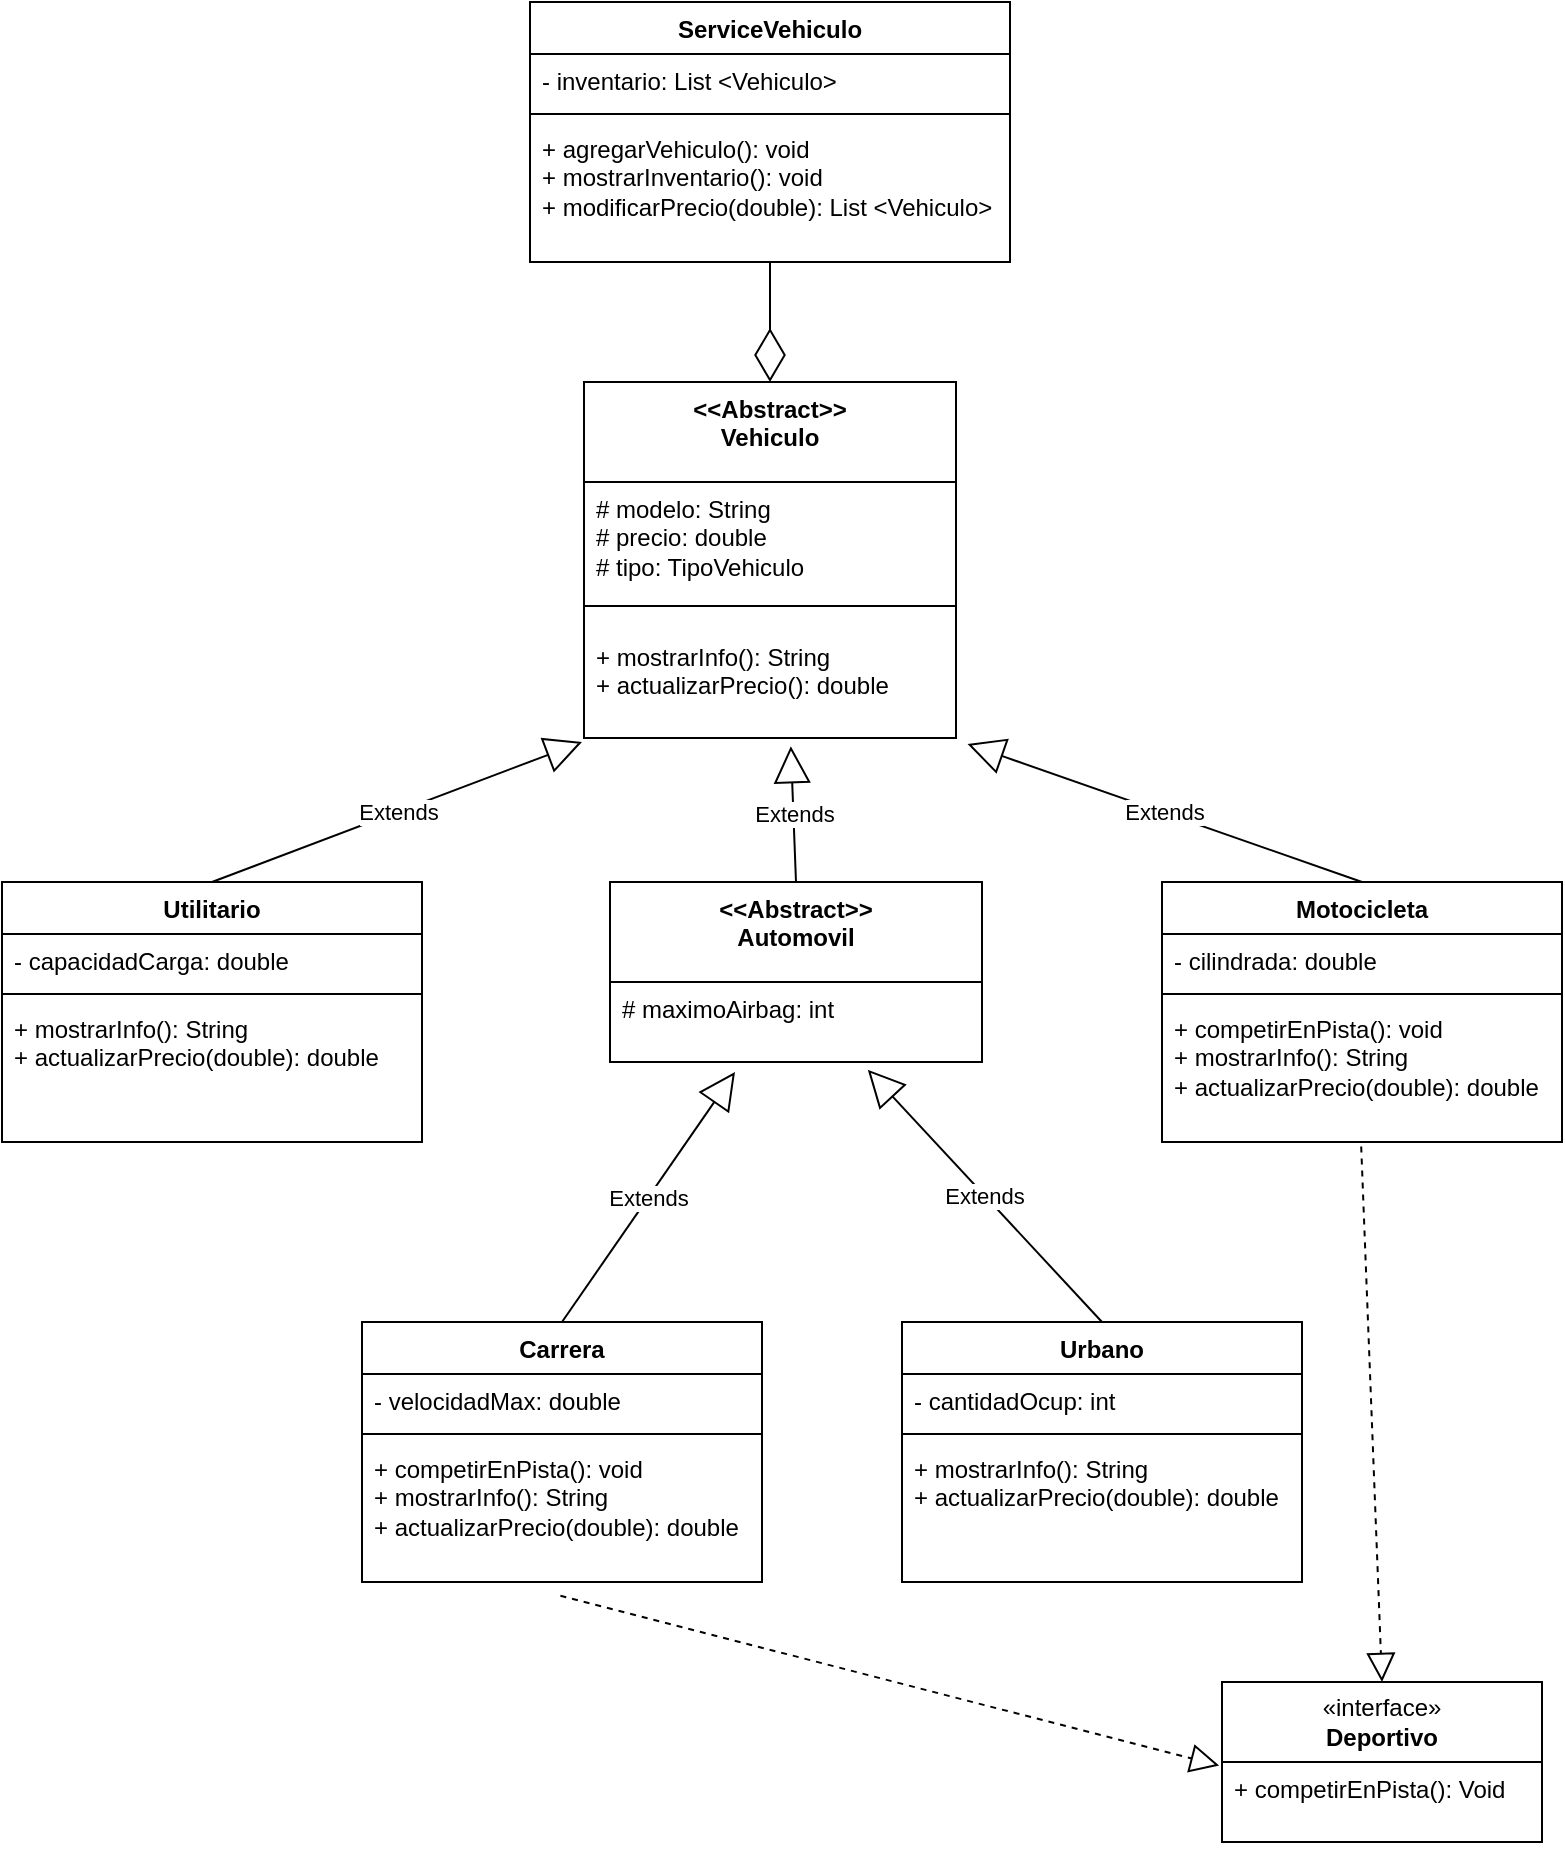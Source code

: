 <mxfile version="24.7.15">
  <diagram name="Página-1" id="x1hI2ux44L_oSpZ-0_-K">
    <mxGraphModel dx="1735" dy="1949" grid="1" gridSize="10" guides="1" tooltips="1" connect="1" arrows="1" fold="1" page="1" pageScale="1" pageWidth="827" pageHeight="1169" math="0" shadow="0">
      <root>
        <mxCell id="0" />
        <mxCell id="1" parent="0" />
        <mxCell id="y5vXElkAQ2uAgiDjMxOz-1" value="ServiceVehiculo" style="swimlane;fontStyle=1;align=center;verticalAlign=top;childLayout=stackLayout;horizontal=1;startSize=26;horizontalStack=0;resizeParent=1;resizeParentMax=0;resizeLast=0;collapsible=1;marginBottom=0;whiteSpace=wrap;html=1;" vertex="1" parent="1">
          <mxGeometry x="294" y="-1150" width="240" height="130" as="geometry">
            <mxRectangle x="294" y="-1150" width="130" height="30" as="alternateBounds" />
          </mxGeometry>
        </mxCell>
        <mxCell id="y5vXElkAQ2uAgiDjMxOz-2" value="- inventario: List &amp;lt;Vehiculo&amp;gt;" style="text;strokeColor=none;fillColor=none;align=left;verticalAlign=top;spacingLeft=4;spacingRight=4;overflow=hidden;rotatable=0;points=[[0,0.5],[1,0.5]];portConstraint=eastwest;whiteSpace=wrap;html=1;" vertex="1" parent="y5vXElkAQ2uAgiDjMxOz-1">
          <mxGeometry y="26" width="240" height="26" as="geometry" />
        </mxCell>
        <mxCell id="y5vXElkAQ2uAgiDjMxOz-3" value="" style="line;strokeWidth=1;fillColor=none;align=left;verticalAlign=middle;spacingTop=-1;spacingLeft=3;spacingRight=3;rotatable=0;labelPosition=right;points=[];portConstraint=eastwest;strokeColor=inherit;" vertex="1" parent="y5vXElkAQ2uAgiDjMxOz-1">
          <mxGeometry y="52" width="240" height="8" as="geometry" />
        </mxCell>
        <mxCell id="y5vXElkAQ2uAgiDjMxOz-4" value="+ agregarVehiculo(): void&lt;div&gt;+ mostrarInventario(): void&lt;/div&gt;&lt;div&gt;+ modificarPrecio(double): List &amp;lt;Vehiculo&amp;gt;&lt;/div&gt;" style="text;strokeColor=none;fillColor=none;align=left;verticalAlign=top;spacingLeft=4;spacingRight=4;overflow=hidden;rotatable=0;points=[[0,0.5],[1,0.5]];portConstraint=eastwest;whiteSpace=wrap;html=1;" vertex="1" parent="y5vXElkAQ2uAgiDjMxOz-1">
          <mxGeometry y="60" width="240" height="70" as="geometry" />
        </mxCell>
        <mxCell id="y5vXElkAQ2uAgiDjMxOz-5" value="&lt;div&gt;&lt;span style=&quot;background-color: initial;&quot;&gt;&amp;lt;&amp;lt;Abstract&amp;gt;&amp;gt;&lt;/span&gt;&lt;/div&gt;&lt;div&gt;&lt;span style=&quot;background-color: initial;&quot;&gt;Vehiculo&lt;/span&gt;&lt;br&gt;&lt;/div&gt;" style="swimlane;fontStyle=1;align=center;verticalAlign=top;childLayout=stackLayout;horizontal=1;startSize=50;horizontalStack=0;resizeParent=1;resizeParentMax=0;resizeLast=0;collapsible=1;marginBottom=0;whiteSpace=wrap;html=1;" vertex="1" parent="1">
          <mxGeometry x="321" y="-960" width="186" height="178" as="geometry" />
        </mxCell>
        <mxCell id="y5vXElkAQ2uAgiDjMxOz-6" value="# modelo: String&lt;div&gt;# precio: double&lt;/div&gt;&lt;div&gt;# tipo: TipoVehiculo&lt;/div&gt;" style="text;strokeColor=none;fillColor=none;align=left;verticalAlign=top;spacingLeft=4;spacingRight=4;overflow=hidden;rotatable=0;points=[[0,0.5],[1,0.5]];portConstraint=eastwest;whiteSpace=wrap;html=1;" vertex="1" parent="y5vXElkAQ2uAgiDjMxOz-5">
          <mxGeometry y="50" width="186" height="50" as="geometry" />
        </mxCell>
        <mxCell id="y5vXElkAQ2uAgiDjMxOz-7" value="" style="line;strokeWidth=1;fillColor=none;align=left;verticalAlign=middle;spacingTop=-1;spacingLeft=3;spacingRight=3;rotatable=0;labelPosition=right;points=[];portConstraint=eastwest;strokeColor=inherit;" vertex="1" parent="y5vXElkAQ2uAgiDjMxOz-5">
          <mxGeometry y="100" width="186" height="24" as="geometry" />
        </mxCell>
        <mxCell id="y5vXElkAQ2uAgiDjMxOz-8" value="+ mostrarInfo(): String&lt;div&gt;+ actualizarPrecio(): double&lt;/div&gt;" style="text;strokeColor=none;fillColor=none;align=left;verticalAlign=top;spacingLeft=4;spacingRight=4;overflow=hidden;rotatable=0;points=[[0,0.5],[1,0.5]];portConstraint=eastwest;whiteSpace=wrap;html=1;" vertex="1" parent="y5vXElkAQ2uAgiDjMxOz-5">
          <mxGeometry y="124" width="186" height="54" as="geometry" />
        </mxCell>
        <mxCell id="y5vXElkAQ2uAgiDjMxOz-9" value="Utilitario" style="swimlane;fontStyle=1;align=center;verticalAlign=top;childLayout=stackLayout;horizontal=1;startSize=26;horizontalStack=0;resizeParent=1;resizeParentMax=0;resizeLast=0;collapsible=1;marginBottom=0;whiteSpace=wrap;html=1;" vertex="1" parent="1">
          <mxGeometry x="30" y="-710" width="210" height="130" as="geometry" />
        </mxCell>
        <mxCell id="y5vXElkAQ2uAgiDjMxOz-10" value="- capacidadCarga: double" style="text;strokeColor=none;fillColor=none;align=left;verticalAlign=top;spacingLeft=4;spacingRight=4;overflow=hidden;rotatable=0;points=[[0,0.5],[1,0.5]];portConstraint=eastwest;whiteSpace=wrap;html=1;" vertex="1" parent="y5vXElkAQ2uAgiDjMxOz-9">
          <mxGeometry y="26" width="210" height="26" as="geometry" />
        </mxCell>
        <mxCell id="y5vXElkAQ2uAgiDjMxOz-11" value="" style="line;strokeWidth=1;fillColor=none;align=left;verticalAlign=middle;spacingTop=-1;spacingLeft=3;spacingRight=3;rotatable=0;labelPosition=right;points=[];portConstraint=eastwest;strokeColor=inherit;" vertex="1" parent="y5vXElkAQ2uAgiDjMxOz-9">
          <mxGeometry y="52" width="210" height="8" as="geometry" />
        </mxCell>
        <mxCell id="y5vXElkAQ2uAgiDjMxOz-12" value="&lt;span style=&quot;background-color: initial;&quot;&gt;+ mostrarInfo(): String&lt;/span&gt;&lt;div&gt;+ actualizarPrecio(double): double&lt;br&gt;&lt;div&gt;&lt;br&gt;&lt;/div&gt;&lt;/div&gt;" style="text;strokeColor=none;fillColor=none;align=left;verticalAlign=top;spacingLeft=4;spacingRight=4;overflow=hidden;rotatable=0;points=[[0,0.5],[1,0.5]];portConstraint=eastwest;whiteSpace=wrap;html=1;" vertex="1" parent="y5vXElkAQ2uAgiDjMxOz-9">
          <mxGeometry y="60" width="210" height="70" as="geometry" />
        </mxCell>
        <mxCell id="y5vXElkAQ2uAgiDjMxOz-13" value="&amp;lt;&amp;lt;Abstract&amp;gt;&amp;gt;&lt;div&gt;Automovil&lt;/div&gt;" style="swimlane;fontStyle=1;align=center;verticalAlign=top;childLayout=stackLayout;horizontal=1;startSize=50;horizontalStack=0;resizeParent=1;resizeParentMax=0;resizeLast=0;collapsible=1;marginBottom=0;whiteSpace=wrap;html=1;" vertex="1" parent="1">
          <mxGeometry x="334" y="-710" width="186" height="90" as="geometry" />
        </mxCell>
        <mxCell id="y5vXElkAQ2uAgiDjMxOz-14" value="# maximoAirbag: int" style="text;strokeColor=none;fillColor=none;align=left;verticalAlign=top;spacingLeft=4;spacingRight=4;overflow=hidden;rotatable=0;points=[[0,0.5],[1,0.5]];portConstraint=eastwest;whiteSpace=wrap;html=1;" vertex="1" parent="y5vXElkAQ2uAgiDjMxOz-13">
          <mxGeometry y="50" width="186" height="40" as="geometry" />
        </mxCell>
        <mxCell id="y5vXElkAQ2uAgiDjMxOz-17" value="Motocicleta" style="swimlane;fontStyle=1;align=center;verticalAlign=top;childLayout=stackLayout;horizontal=1;startSize=26;horizontalStack=0;resizeParent=1;resizeParentMax=0;resizeLast=0;collapsible=1;marginBottom=0;whiteSpace=wrap;html=1;" vertex="1" parent="1">
          <mxGeometry x="610" y="-710" width="200" height="130" as="geometry" />
        </mxCell>
        <mxCell id="y5vXElkAQ2uAgiDjMxOz-18" value="- cilindrada: double" style="text;strokeColor=none;fillColor=none;align=left;verticalAlign=top;spacingLeft=4;spacingRight=4;overflow=hidden;rotatable=0;points=[[0,0.5],[1,0.5]];portConstraint=eastwest;whiteSpace=wrap;html=1;" vertex="1" parent="y5vXElkAQ2uAgiDjMxOz-17">
          <mxGeometry y="26" width="200" height="26" as="geometry" />
        </mxCell>
        <mxCell id="y5vXElkAQ2uAgiDjMxOz-19" value="" style="line;strokeWidth=1;fillColor=none;align=left;verticalAlign=middle;spacingTop=-1;spacingLeft=3;spacingRight=3;rotatable=0;labelPosition=right;points=[];portConstraint=eastwest;strokeColor=inherit;" vertex="1" parent="y5vXElkAQ2uAgiDjMxOz-17">
          <mxGeometry y="52" width="200" height="8" as="geometry" />
        </mxCell>
        <mxCell id="y5vXElkAQ2uAgiDjMxOz-20" value="+ competirEnPista(): void&lt;div&gt;+ mostrarInfo(): String&lt;/div&gt;&lt;div&gt;+ actualizarPrecio(double): double&lt;br&gt;&lt;div&gt;&lt;br&gt;&lt;/div&gt;&lt;/div&gt;" style="text;strokeColor=none;fillColor=none;align=left;verticalAlign=top;spacingLeft=4;spacingRight=4;overflow=hidden;rotatable=0;points=[[0,0.5],[1,0.5]];portConstraint=eastwest;whiteSpace=wrap;html=1;" vertex="1" parent="y5vXElkAQ2uAgiDjMxOz-17">
          <mxGeometry y="60" width="200" height="70" as="geometry" />
        </mxCell>
        <mxCell id="y5vXElkAQ2uAgiDjMxOz-21" value="Carrera" style="swimlane;fontStyle=1;align=center;verticalAlign=top;childLayout=stackLayout;horizontal=1;startSize=26;horizontalStack=0;resizeParent=1;resizeParentMax=0;resizeLast=0;collapsible=1;marginBottom=0;whiteSpace=wrap;html=1;" vertex="1" parent="1">
          <mxGeometry x="210" y="-490" width="200" height="130" as="geometry" />
        </mxCell>
        <mxCell id="y5vXElkAQ2uAgiDjMxOz-22" value="- velocidadMax: double" style="text;strokeColor=none;fillColor=none;align=left;verticalAlign=top;spacingLeft=4;spacingRight=4;overflow=hidden;rotatable=0;points=[[0,0.5],[1,0.5]];portConstraint=eastwest;whiteSpace=wrap;html=1;" vertex="1" parent="y5vXElkAQ2uAgiDjMxOz-21">
          <mxGeometry y="26" width="200" height="26" as="geometry" />
        </mxCell>
        <mxCell id="y5vXElkAQ2uAgiDjMxOz-23" value="" style="line;strokeWidth=1;fillColor=none;align=left;verticalAlign=middle;spacingTop=-1;spacingLeft=3;spacingRight=3;rotatable=0;labelPosition=right;points=[];portConstraint=eastwest;strokeColor=inherit;" vertex="1" parent="y5vXElkAQ2uAgiDjMxOz-21">
          <mxGeometry y="52" width="200" height="8" as="geometry" />
        </mxCell>
        <mxCell id="y5vXElkAQ2uAgiDjMxOz-24" value="+ competirEnPista(): void&lt;div&gt;+ mostrarInfo(): String&lt;/div&gt;&lt;div&gt;+ actualizarPrecio(double): double&lt;br&gt;&lt;div&gt;&lt;br&gt;&lt;/div&gt;&lt;/div&gt;" style="text;strokeColor=none;fillColor=none;align=left;verticalAlign=top;spacingLeft=4;spacingRight=4;overflow=hidden;rotatable=0;points=[[0,0.5],[1,0.5]];portConstraint=eastwest;whiteSpace=wrap;html=1;" vertex="1" parent="y5vXElkAQ2uAgiDjMxOz-21">
          <mxGeometry y="60" width="200" height="70" as="geometry" />
        </mxCell>
        <mxCell id="y5vXElkAQ2uAgiDjMxOz-29" value="Urbano" style="swimlane;fontStyle=1;align=center;verticalAlign=top;childLayout=stackLayout;horizontal=1;startSize=26;horizontalStack=0;resizeParent=1;resizeParentMax=0;resizeLast=0;collapsible=1;marginBottom=0;whiteSpace=wrap;html=1;" vertex="1" parent="1">
          <mxGeometry x="480" y="-490" width="200" height="130" as="geometry" />
        </mxCell>
        <mxCell id="y5vXElkAQ2uAgiDjMxOz-30" value="- cantidadOcup: int" style="text;strokeColor=none;fillColor=none;align=left;verticalAlign=top;spacingLeft=4;spacingRight=4;overflow=hidden;rotatable=0;points=[[0,0.5],[1,0.5]];portConstraint=eastwest;whiteSpace=wrap;html=1;" vertex="1" parent="y5vXElkAQ2uAgiDjMxOz-29">
          <mxGeometry y="26" width="200" height="26" as="geometry" />
        </mxCell>
        <mxCell id="y5vXElkAQ2uAgiDjMxOz-31" value="" style="line;strokeWidth=1;fillColor=none;align=left;verticalAlign=middle;spacingTop=-1;spacingLeft=3;spacingRight=3;rotatable=0;labelPosition=right;points=[];portConstraint=eastwest;strokeColor=inherit;" vertex="1" parent="y5vXElkAQ2uAgiDjMxOz-29">
          <mxGeometry y="52" width="200" height="8" as="geometry" />
        </mxCell>
        <mxCell id="y5vXElkAQ2uAgiDjMxOz-32" value="&lt;div&gt;&lt;div&gt;+ mostrarInfo(): String&lt;/div&gt;&lt;div&gt;+ actualizarPrecio(double): double&lt;/div&gt;&lt;/div&gt;" style="text;strokeColor=none;fillColor=none;align=left;verticalAlign=top;spacingLeft=4;spacingRight=4;overflow=hidden;rotatable=0;points=[[0,0.5],[1,0.5]];portConstraint=eastwest;whiteSpace=wrap;html=1;" vertex="1" parent="y5vXElkAQ2uAgiDjMxOz-29">
          <mxGeometry y="60" width="200" height="70" as="geometry" />
        </mxCell>
        <mxCell id="y5vXElkAQ2uAgiDjMxOz-34" value="«interface»&lt;br&gt;&lt;b&gt;Deportivo&lt;/b&gt;" style="swimlane;fontStyle=0;childLayout=stackLayout;horizontal=1;startSize=40;fillColor=none;horizontalStack=0;resizeParent=1;resizeParentMax=0;resizeLast=0;collapsible=1;marginBottom=0;whiteSpace=wrap;html=1;" vertex="1" parent="1">
          <mxGeometry x="640" y="-310" width="160" height="80" as="geometry" />
        </mxCell>
        <mxCell id="y5vXElkAQ2uAgiDjMxOz-35" value="+ competirEnPista(): Void" style="text;strokeColor=none;fillColor=none;align=left;verticalAlign=top;spacingLeft=4;spacingRight=4;overflow=hidden;rotatable=0;points=[[0,0.5],[1,0.5]];portConstraint=eastwest;whiteSpace=wrap;html=1;" vertex="1" parent="y5vXElkAQ2uAgiDjMxOz-34">
          <mxGeometry y="40" width="160" height="40" as="geometry" />
        </mxCell>
        <mxCell id="y5vXElkAQ2uAgiDjMxOz-48" value="" style="endArrow=diamondThin;endFill=0;endSize=24;html=1;rounded=0;entryX=0.5;entryY=0;entryDx=0;entryDy=0;" edge="1" parent="1" source="y5vXElkAQ2uAgiDjMxOz-4" target="y5vXElkAQ2uAgiDjMxOz-5">
          <mxGeometry width="160" relative="1" as="geometry">
            <mxPoint x="190" y="-930" as="sourcePoint" />
            <mxPoint x="350" y="-930" as="targetPoint" />
          </mxGeometry>
        </mxCell>
        <mxCell id="y5vXElkAQ2uAgiDjMxOz-49" value="Extends" style="endArrow=block;endSize=16;endFill=0;html=1;rounded=0;entryX=0.556;entryY=1.076;entryDx=0;entryDy=0;entryPerimeter=0;exitX=0.5;exitY=0;exitDx=0;exitDy=0;" edge="1" parent="1" source="y5vXElkAQ2uAgiDjMxOz-13" target="y5vXElkAQ2uAgiDjMxOz-8">
          <mxGeometry width="160" relative="1" as="geometry">
            <mxPoint x="190" y="-790" as="sourcePoint" />
            <mxPoint x="350" y="-790" as="targetPoint" />
          </mxGeometry>
        </mxCell>
        <mxCell id="y5vXElkAQ2uAgiDjMxOz-50" value="Extends" style="endArrow=block;endSize=16;endFill=0;html=1;rounded=0;exitX=0.5;exitY=0;exitDx=0;exitDy=0;" edge="1" parent="1" source="y5vXElkAQ2uAgiDjMxOz-9">
          <mxGeometry width="160" relative="1" as="geometry">
            <mxPoint x="190" y="-790" as="sourcePoint" />
            <mxPoint x="320" y="-780" as="targetPoint" />
          </mxGeometry>
        </mxCell>
        <mxCell id="y5vXElkAQ2uAgiDjMxOz-51" value="Extends" style="endArrow=block;endSize=16;endFill=0;html=1;rounded=0;exitX=0.5;exitY=0;exitDx=0;exitDy=0;entryX=1.031;entryY=1.055;entryDx=0;entryDy=0;entryPerimeter=0;" edge="1" parent="1" source="y5vXElkAQ2uAgiDjMxOz-17" target="y5vXElkAQ2uAgiDjMxOz-8">
          <mxGeometry width="160" relative="1" as="geometry">
            <mxPoint x="190" y="-790" as="sourcePoint" />
            <mxPoint x="350" y="-790" as="targetPoint" />
          </mxGeometry>
        </mxCell>
        <mxCell id="y5vXElkAQ2uAgiDjMxOz-52" value="Extends" style="endArrow=block;endSize=16;endFill=0;html=1;rounded=0;exitX=0.5;exitY=0;exitDx=0;exitDy=0;entryX=0.336;entryY=1.126;entryDx=0;entryDy=0;entryPerimeter=0;" edge="1" parent="1" source="y5vXElkAQ2uAgiDjMxOz-21" target="y5vXElkAQ2uAgiDjMxOz-14">
          <mxGeometry width="160" relative="1" as="geometry">
            <mxPoint x="190" y="-640" as="sourcePoint" />
            <mxPoint x="350" y="-640" as="targetPoint" />
          </mxGeometry>
        </mxCell>
        <mxCell id="y5vXElkAQ2uAgiDjMxOz-53" value="Extends" style="endArrow=block;endSize=16;endFill=0;html=1;rounded=0;exitX=0.5;exitY=0;exitDx=0;exitDy=0;entryX=0.693;entryY=1.097;entryDx=0;entryDy=0;entryPerimeter=0;" edge="1" parent="1" source="y5vXElkAQ2uAgiDjMxOz-29" target="y5vXElkAQ2uAgiDjMxOz-14">
          <mxGeometry width="160" relative="1" as="geometry">
            <mxPoint x="190" y="-640" as="sourcePoint" />
            <mxPoint x="350" y="-640" as="targetPoint" />
          </mxGeometry>
        </mxCell>
        <mxCell id="y5vXElkAQ2uAgiDjMxOz-54" value="" style="endArrow=block;dashed=1;endFill=0;endSize=12;html=1;rounded=0;exitX=0.498;exitY=1.032;exitDx=0;exitDy=0;exitPerimeter=0;entryX=0.5;entryY=0;entryDx=0;entryDy=0;" edge="1" parent="1" source="y5vXElkAQ2uAgiDjMxOz-20" target="y5vXElkAQ2uAgiDjMxOz-34">
          <mxGeometry width="160" relative="1" as="geometry">
            <mxPoint x="190" y="-500" as="sourcePoint" />
            <mxPoint x="350" y="-500" as="targetPoint" />
          </mxGeometry>
        </mxCell>
        <mxCell id="y5vXElkAQ2uAgiDjMxOz-55" value="" style="endArrow=block;dashed=1;endFill=0;endSize=12;html=1;rounded=0;exitX=0.496;exitY=1.098;exitDx=0;exitDy=0;exitPerimeter=0;entryX=-0.009;entryY=0.045;entryDx=0;entryDy=0;entryPerimeter=0;" edge="1" parent="1" source="y5vXElkAQ2uAgiDjMxOz-24" target="y5vXElkAQ2uAgiDjMxOz-35">
          <mxGeometry width="160" relative="1" as="geometry">
            <mxPoint x="190" y="-500" as="sourcePoint" />
            <mxPoint x="350" y="-500" as="targetPoint" />
          </mxGeometry>
        </mxCell>
      </root>
    </mxGraphModel>
  </diagram>
</mxfile>
